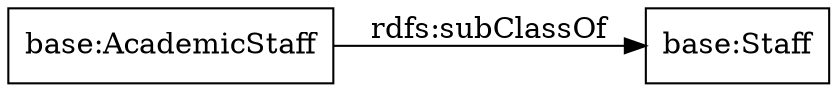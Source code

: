 digraph ar2dtool_diagram { 
rankdir=LR;
size="1000"
node [shape = rectangle, color="black"]; "base:Staff" "base:AcademicStaff" ; /*classes style*/
	"base:AcademicStaff" -> "base:Staff" [ label = "rdfs:subClassOf" ];

}

